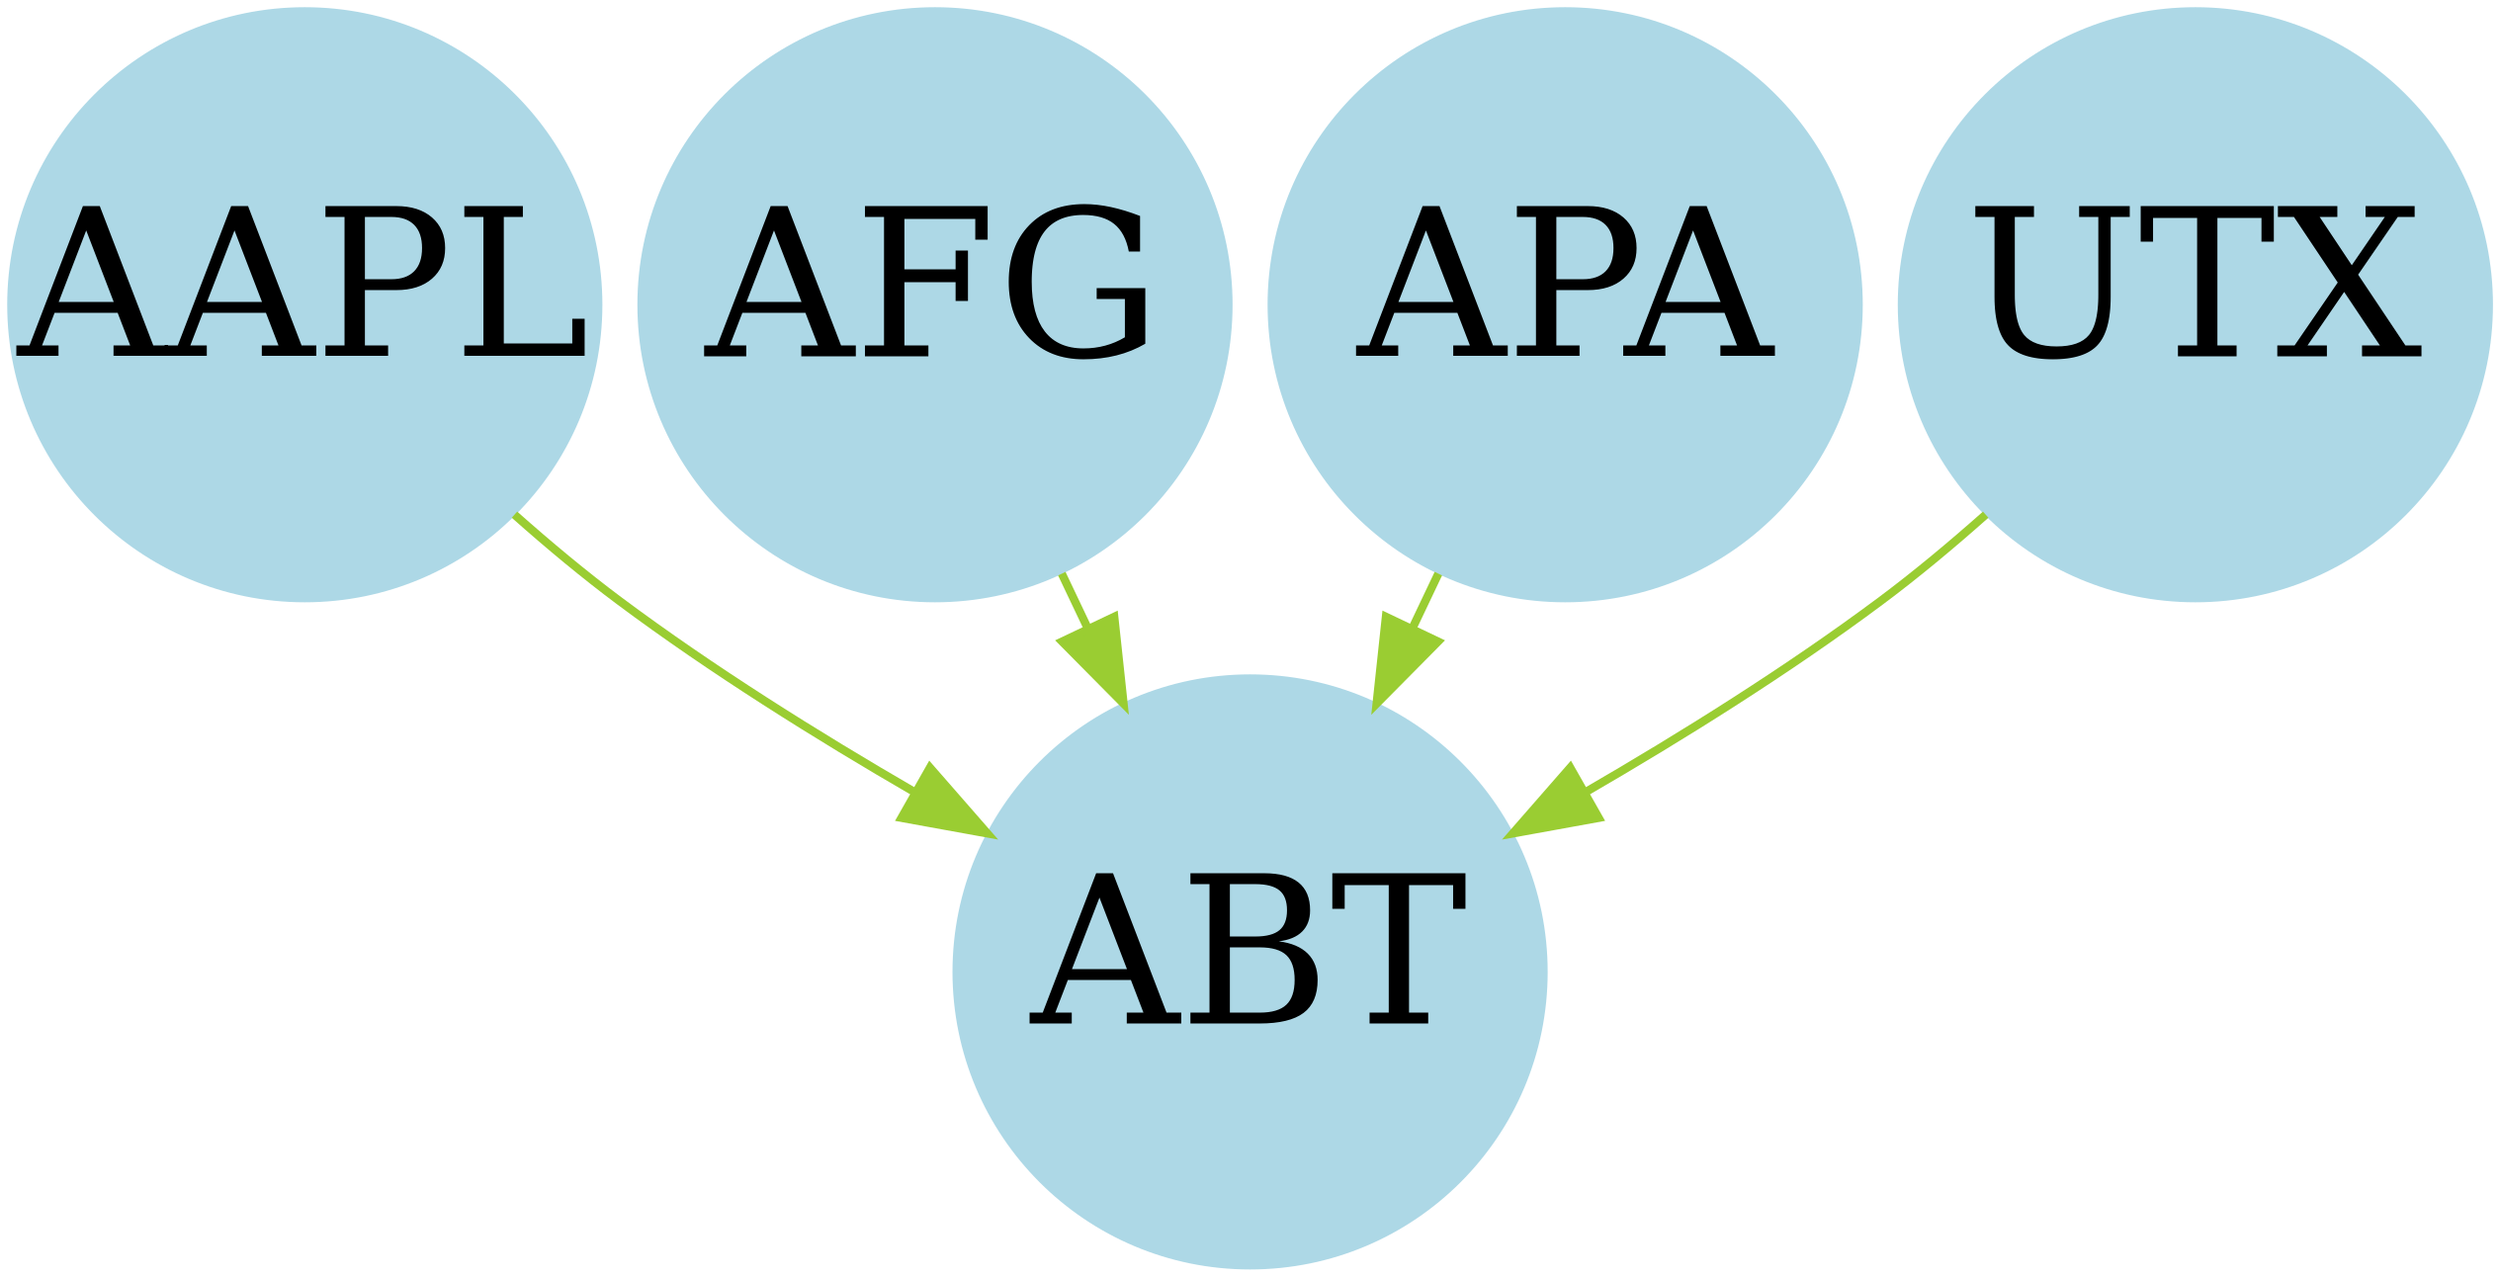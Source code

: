 digraph {

node[fontsize=100]
edge[fontsize=100]

AAPL -> ABT	 [arrowsize=4,penwidth=4,color=yellowgreen];
AFG -> ABT	 [arrowsize=4,penwidth=4,color=yellowgreen];
APA -> ABT	 [arrowsize=4,penwidth=4,color=yellowgreen];
UTX -> ABT	 [arrowsize=4,penwidth=4,color=yellowgreen];

ABT [shape=circle,color=lightblue,style=filled,fixedsize=True,height=4,width=4];
AAPL [shape=circle,color=lightblue,style=filled,fixedsize=True,height=4,width=4];
AFG [shape=circle,color=lightblue,style=filled,fixedsize=True,height=4,width=4];
APA [shape=circle,color=lightblue,style=filled,fixedsize=True,height=4,width=4];
UTX [shape=circle,color=lightblue,style=filled,fixedsize=True,height=4,width=4];

}
